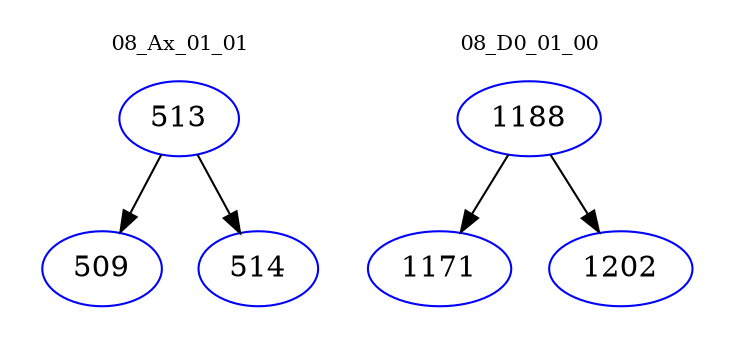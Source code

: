 digraph{
subgraph cluster_0 {
color = white
label = "08_Ax_01_01";
fontsize=10;
T0_513 [label="513", color="blue"]
T0_513 -> T0_509 [color="black"]
T0_509 [label="509", color="blue"]
T0_513 -> T0_514 [color="black"]
T0_514 [label="514", color="blue"]
}
subgraph cluster_1 {
color = white
label = "08_D0_01_00";
fontsize=10;
T1_1188 [label="1188", color="blue"]
T1_1188 -> T1_1171 [color="black"]
T1_1171 [label="1171", color="blue"]
T1_1188 -> T1_1202 [color="black"]
T1_1202 [label="1202", color="blue"]
}
}
